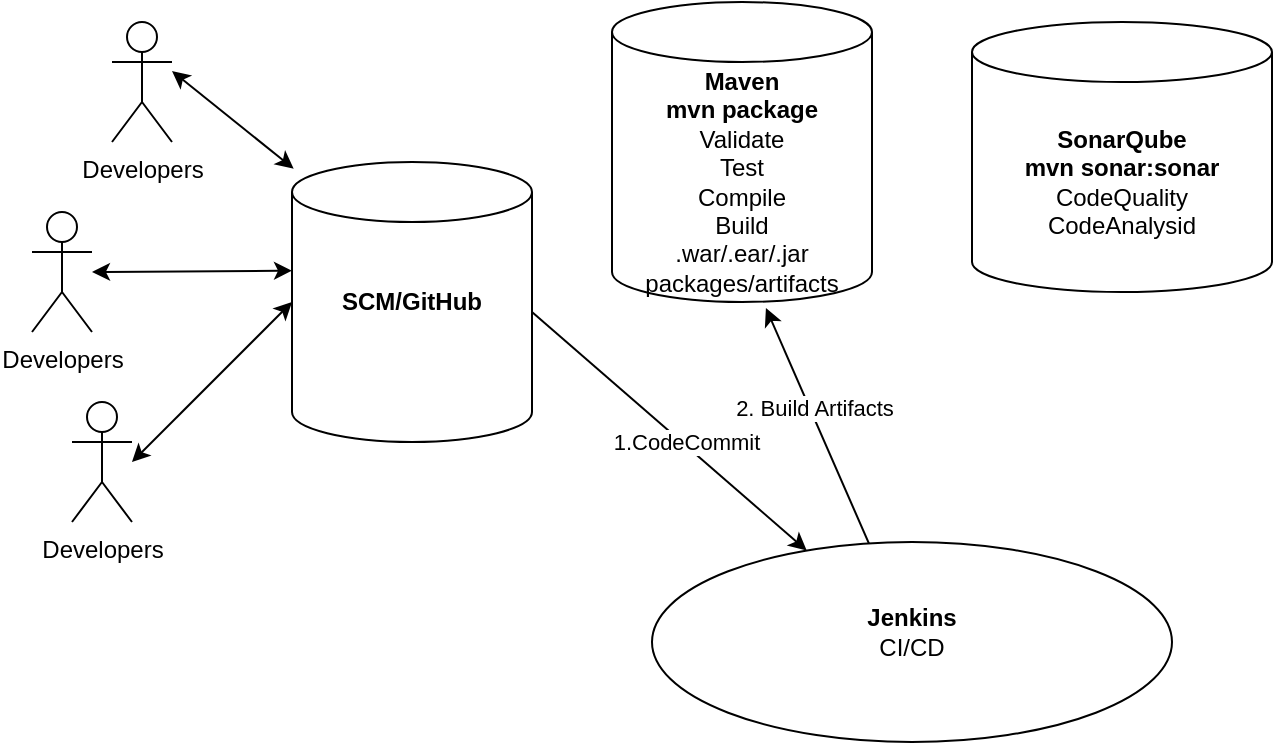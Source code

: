 <mxfile version="24.3.1" type="github">
  <diagram name="Page-1" id="vGo1IkpUFLG27InZbVdU">
    <mxGraphModel dx="1314" dy="832" grid="1" gridSize="10" guides="1" tooltips="1" connect="1" arrows="1" fold="1" page="1" pageScale="1" pageWidth="850" pageHeight="1100" math="0" shadow="0">
      <root>
        <mxCell id="0" />
        <mxCell id="1" parent="0" />
        <mxCell id="BEHCY8cCRM_6riBml2IU-1" value="Developers" style="shape=umlActor;verticalLabelPosition=bottom;verticalAlign=top;html=1;outlineConnect=0;" parent="1" vertex="1">
          <mxGeometry x="60" y="210" width="30" height="60" as="geometry" />
        </mxCell>
        <mxCell id="BEHCY8cCRM_6riBml2IU-2" value="" style="shape=cylinder3;whiteSpace=wrap;html=1;boundedLbl=1;backgroundOutline=1;size=15;" parent="1" vertex="1">
          <mxGeometry x="170" y="90" width="120" height="140" as="geometry" />
        </mxCell>
        <mxCell id="BEHCY8cCRM_6riBml2IU-3" value="&lt;b&gt;SCM/GitHub&lt;/b&gt;" style="text;html=1;align=center;verticalAlign=middle;whiteSpace=wrap;rounded=0;" parent="1" vertex="1">
          <mxGeometry x="200" y="145" width="60" height="30" as="geometry" />
        </mxCell>
        <mxCell id="BEHCY8cCRM_6riBml2IU-4" value="Developers" style="shape=umlActor;verticalLabelPosition=bottom;verticalAlign=top;html=1;outlineConnect=0;" parent="1" vertex="1">
          <mxGeometry x="40" y="115" width="30" height="60" as="geometry" />
        </mxCell>
        <mxCell id="BEHCY8cCRM_6riBml2IU-5" value="Developers" style="shape=umlActor;verticalLabelPosition=bottom;verticalAlign=top;html=1;outlineConnect=0;" parent="1" vertex="1">
          <mxGeometry x="80" y="20" width="30" height="60" as="geometry" />
        </mxCell>
        <mxCell id="J17zED604PT5q9kPFwua-1" value="" style="endArrow=classic;startArrow=classic;html=1;rounded=0;entryX=0;entryY=0.5;entryDx=0;entryDy=0;entryPerimeter=0;" parent="1" target="BEHCY8cCRM_6riBml2IU-2" edge="1">
          <mxGeometry width="50" height="50" relative="1" as="geometry">
            <mxPoint x="90" y="240" as="sourcePoint" />
            <mxPoint x="140" y="190" as="targetPoint" />
          </mxGeometry>
        </mxCell>
        <mxCell id="J17zED604PT5q9kPFwua-2" value="" style="endArrow=classic;startArrow=classic;html=1;rounded=0;entryX=0;entryY=0.388;entryDx=0;entryDy=0;entryPerimeter=0;" parent="1" target="BEHCY8cCRM_6riBml2IU-2" edge="1">
          <mxGeometry width="50" height="50" relative="1" as="geometry">
            <mxPoint x="70" y="145" as="sourcePoint" />
            <mxPoint x="150" y="80" as="targetPoint" />
          </mxGeometry>
        </mxCell>
        <mxCell id="J17zED604PT5q9kPFwua-3" value="" style="endArrow=classic;startArrow=classic;html=1;rounded=0;entryX=0.007;entryY=0.024;entryDx=0;entryDy=0;entryPerimeter=0;" parent="1" target="BEHCY8cCRM_6riBml2IU-2" edge="1">
          <mxGeometry width="50" height="50" relative="1" as="geometry">
            <mxPoint x="110" y="44.52" as="sourcePoint" />
            <mxPoint x="210" y="55.52" as="targetPoint" />
          </mxGeometry>
        </mxCell>
        <mxCell id="YZkyDs9LJn7ERL88l1cZ-1" value="" style="ellipse;whiteSpace=wrap;html=1;" vertex="1" parent="1">
          <mxGeometry x="350" y="280" width="260" height="100" as="geometry" />
        </mxCell>
        <mxCell id="YZkyDs9LJn7ERL88l1cZ-2" value="&lt;b&gt;Jenkins&lt;/b&gt;&lt;div&gt;CI/CD&lt;/div&gt;" style="text;html=1;align=center;verticalAlign=middle;whiteSpace=wrap;rounded=0;" vertex="1" parent="1">
          <mxGeometry x="450" y="310" width="60" height="30" as="geometry" />
        </mxCell>
        <mxCell id="YZkyDs9LJn7ERL88l1cZ-3" value="" style="endArrow=classic;html=1;rounded=0;" edge="1" parent="1" target="YZkyDs9LJn7ERL88l1cZ-1">
          <mxGeometry width="50" height="50" relative="1" as="geometry">
            <mxPoint x="290" y="165" as="sourcePoint" />
            <mxPoint x="360" y="80" as="targetPoint" />
          </mxGeometry>
        </mxCell>
        <mxCell id="YZkyDs9LJn7ERL88l1cZ-10" value="1.CodeCommit" style="edgeLabel;html=1;align=center;verticalAlign=middle;resizable=0;points=[];" vertex="1" connectable="0" parent="YZkyDs9LJn7ERL88l1cZ-3">
          <mxGeometry x="0.092" y="2" relative="1" as="geometry">
            <mxPoint y="1" as="offset" />
          </mxGeometry>
        </mxCell>
        <mxCell id="YZkyDs9LJn7ERL88l1cZ-4" value="" style="shape=cylinder3;whiteSpace=wrap;html=1;boundedLbl=1;backgroundOutline=1;size=15;" vertex="1" parent="1">
          <mxGeometry x="330" y="10" width="130" height="150" as="geometry" />
        </mxCell>
        <mxCell id="YZkyDs9LJn7ERL88l1cZ-5" value="&lt;b&gt;Maven&lt;/b&gt;&lt;div&gt;&lt;b&gt;mvn package&lt;br&gt;&lt;/b&gt;&lt;div&gt;Validate&lt;br&gt;Test&lt;/div&gt;&lt;div&gt;Compile&lt;/div&gt;&lt;div&gt;Build&lt;/div&gt;&lt;div&gt;.war/.ear/.jar&lt;/div&gt;&lt;div&gt;packages/artifacts&lt;/div&gt;&lt;/div&gt;" style="text;html=1;align=center;verticalAlign=middle;whiteSpace=wrap;rounded=0;" vertex="1" parent="1">
          <mxGeometry x="340" y="85" width="110" height="30" as="geometry" />
        </mxCell>
        <mxCell id="YZkyDs9LJn7ERL88l1cZ-6" value="&lt;b&gt;SonarQube&lt;/b&gt;&lt;div&gt;&lt;b&gt;mvn sonar:sonar&lt;br&gt;&lt;/b&gt;&lt;div&gt;CodeQuality&lt;/div&gt;&lt;div&gt;CodeAnalysid&lt;/div&gt;&lt;/div&gt;" style="shape=cylinder3;whiteSpace=wrap;html=1;boundedLbl=1;backgroundOutline=1;size=15;" vertex="1" parent="1">
          <mxGeometry x="510" y="20" width="150" height="135" as="geometry" />
        </mxCell>
        <mxCell id="YZkyDs9LJn7ERL88l1cZ-7" value="" style="endArrow=classic;html=1;rounded=0;entryX=0.592;entryY=1.02;entryDx=0;entryDy=0;entryPerimeter=0;" edge="1" parent="1" source="YZkyDs9LJn7ERL88l1cZ-1" target="YZkyDs9LJn7ERL88l1cZ-4">
          <mxGeometry width="50" height="50" relative="1" as="geometry">
            <mxPoint x="460" y="90" as="sourcePoint" />
            <mxPoint x="510" y="40" as="targetPoint" />
            <Array as="points" />
          </mxGeometry>
        </mxCell>
        <mxCell id="YZkyDs9LJn7ERL88l1cZ-12" value="2. Build Artifacts" style="edgeLabel;html=1;align=center;verticalAlign=middle;resizable=0;points=[];" vertex="1" connectable="0" parent="YZkyDs9LJn7ERL88l1cZ-7">
          <mxGeometry x="0.137" y="-2" relative="1" as="geometry">
            <mxPoint as="offset" />
          </mxGeometry>
        </mxCell>
      </root>
    </mxGraphModel>
  </diagram>
</mxfile>
